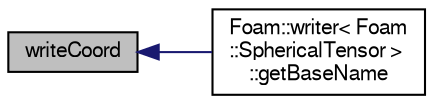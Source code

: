 digraph "writeCoord"
{
  bgcolor="transparent";
  edge [fontname="FreeSans",fontsize="10",labelfontname="FreeSans",labelfontsize="10"];
  node [fontname="FreeSans",fontsize="10",shape=record];
  rankdir="LR";
  Node22 [label="writeCoord",height=0.2,width=0.4,color="black", fillcolor="grey75", style="filled", fontcolor="black"];
  Node22 -> Node23 [dir="back",color="midnightblue",fontsize="10",style="solid",fontname="FreeSans"];
  Node23 [label="Foam::writer\< Foam\l::SphericalTensor \>\l::getBaseName",height=0.2,width=0.4,color="black",URL="$a21878.html#a742dcf0b9eb5b998ea8e1f7f68427f1a",tooltip="Generates filename from coordSet and sampled fields. "];
}
